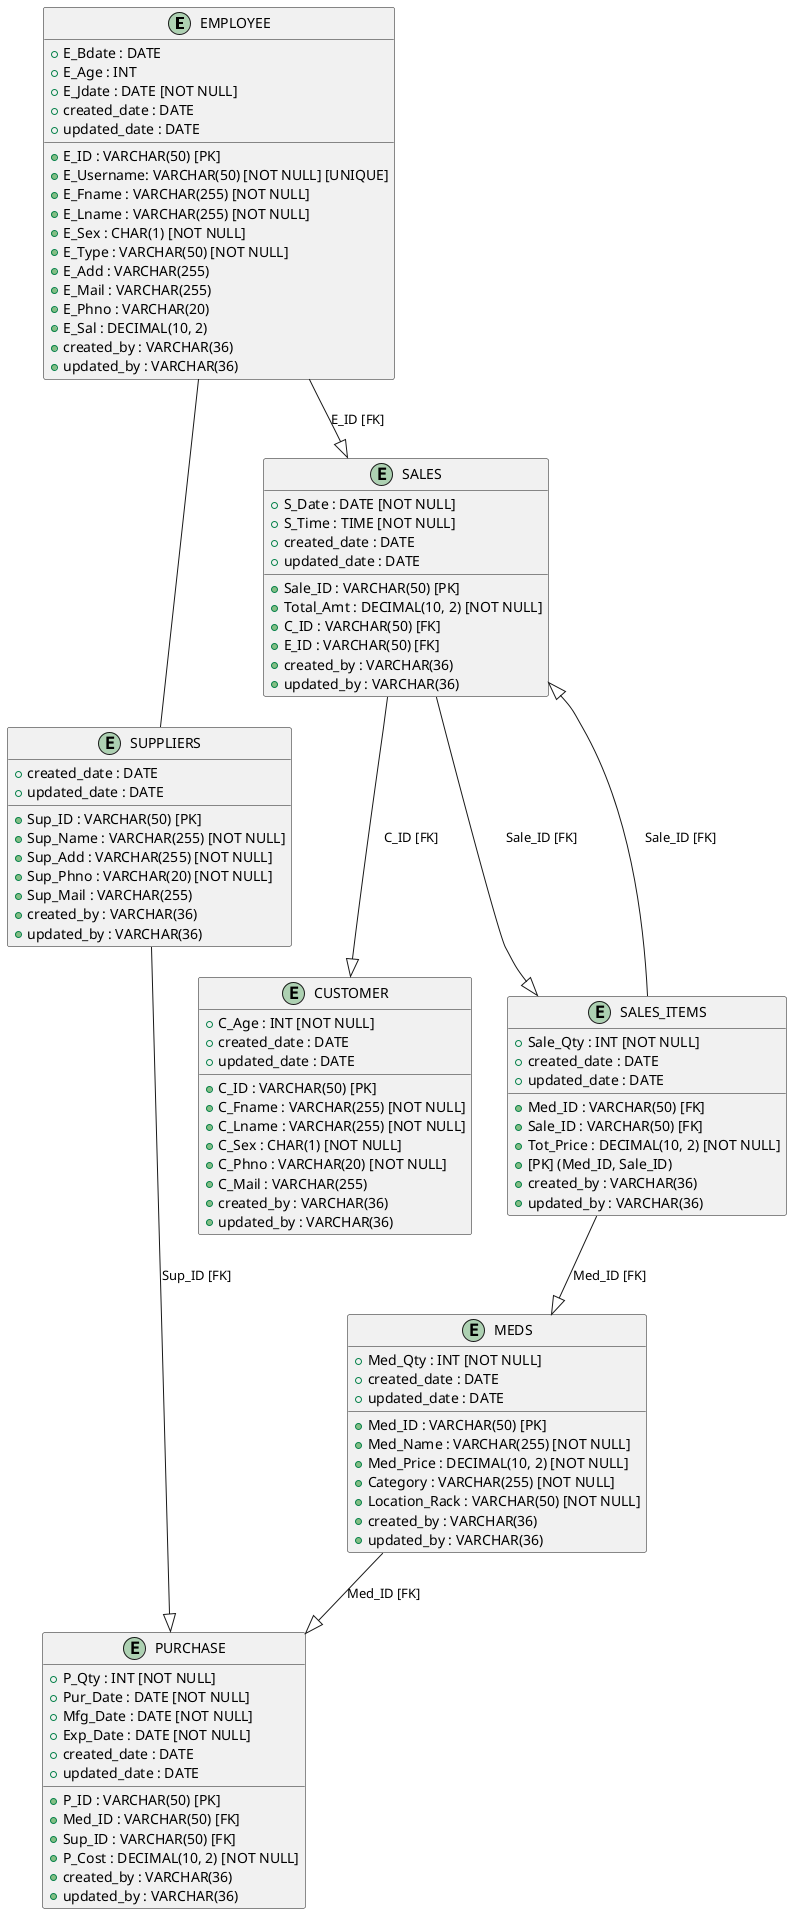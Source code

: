 @startuml

entity "EMPLOYEE" as Employee {
  + E_ID : VARCHAR(50) [PK]
  + E_Username: VARCHAR(50) [NOT NULL] [UNIQUE]
  + E_Fname : VARCHAR(255) [NOT NULL]
  + E_Lname : VARCHAR(255) [NOT NULL]
  + E_Bdate : DATE
  + E_Age : INT
  + E_Sex : CHAR(1) [NOT NULL]
  + E_Type : VARCHAR(50) [NOT NULL]
  + E_Jdate : DATE [NOT NULL]
  + E_Add : VARCHAR(255)
  + E_Mail : VARCHAR(255)
  + E_Phno : VARCHAR(20)
  + E_Sal : DECIMAL(10, 2)
  + created_date : DATE
  + created_by : VARCHAR(36)
  + updated_date : DATE
  + updated_by : VARCHAR(36)
}

entity "SUPPLIERS" as Suppliers {
  + Sup_ID : VARCHAR(50) [PK]
  + Sup_Name : VARCHAR(255) [NOT NULL]
  + Sup_Add : VARCHAR(255) [NOT NULL]
  + Sup_Phno : VARCHAR(20) [NOT NULL]
  + Sup_Mail : VARCHAR(255)
  + created_date : DATE
  + created_by : VARCHAR(36)
  + updated_date : DATE
  + updated_by : VARCHAR(36)
}

entity "CUSTOMER" as Customer {
  + C_ID : VARCHAR(50) [PK]
  + C_Fname : VARCHAR(255) [NOT NULL]
  + C_Lname : VARCHAR(255) [NOT NULL]
  + C_Age : INT [NOT NULL]
  + C_Sex : CHAR(1) [NOT NULL]
  + C_Phno : VARCHAR(20) [NOT NULL]
  + C_Mail : VARCHAR(255)
  + created_date : DATE
  + created_by : VARCHAR(36)
  + updated_date : DATE
  + updated_by : VARCHAR(36)
}

entity "MEDS" as Meds {
  + Med_ID : VARCHAR(50) [PK]
  + Med_Name : VARCHAR(255) [NOT NULL]
  + Med_Qty : INT [NOT NULL]
  + Med_Price : DECIMAL(10, 2) [NOT NULL]
  + Category : VARCHAR(255) [NOT NULL]
  + Location_Rack : VARCHAR(50) [NOT NULL]
  + created_date : DATE
  + created_by : VARCHAR(36)
  + updated_date : DATE
  + updated_by : VARCHAR(36)
}

entity "PURCHASE" as Purchase {
  + P_ID : VARCHAR(50) [PK]
  + Med_ID : VARCHAR(50) [FK]
  + Sup_ID : VARCHAR(50) [FK]
  + P_Qty : INT [NOT NULL]
  + P_Cost : DECIMAL(10, 2) [NOT NULL]
  + Pur_Date : DATE [NOT NULL]
  + Mfg_Date : DATE [NOT NULL]
  + Exp_Date : DATE [NOT NULL]
  + created_date : DATE
  + created_by : VARCHAR(36)
  + updated_date : DATE
  + updated_by : VARCHAR(36)
}

entity "SALES" as Sales {
  + Sale_ID : VARCHAR(50) [PK]
  + S_Date : DATE [NOT NULL]
  + S_Time : TIME [NOT NULL]
  + Total_Amt : DECIMAL(10, 2) [NOT NULL]
  + C_ID : VARCHAR(50) [FK]
  + E_ID : VARCHAR(50) [FK]
  + created_date : DATE
  + created_by : VARCHAR(36)
  + updated_date : DATE
  + updated_by : VARCHAR(36)
}

entity "SALES_ITEMS" as SalesItems {
  + Med_ID : VARCHAR(50) [FK]
  + Sale_ID : VARCHAR(50) [FK]
  + Sale_Qty : INT [NOT NULL]
  + Tot_Price : DECIMAL(10, 2) [NOT NULL]
  + [PK] (Med_ID, Sale_ID)
  + created_date : DATE
  + created_by : VARCHAR(36)
  + updated_date : DATE
  + updated_by : VARCHAR(36)
}

Employee --|> Sales : E_ID [FK]
Employee -- Suppliers
Sales --|> SalesItems : Sale_ID [FK]
SalesItems --|> Meds : Med_ID [FK]
SalesItems --|> Sales : Sale_ID [FK]
Meds --|> Purchase : Med_ID [FK]
Suppliers --|> Purchase : Sup_ID [FK]
Sales --|> Customer : C_ID [FK]
@enduml
